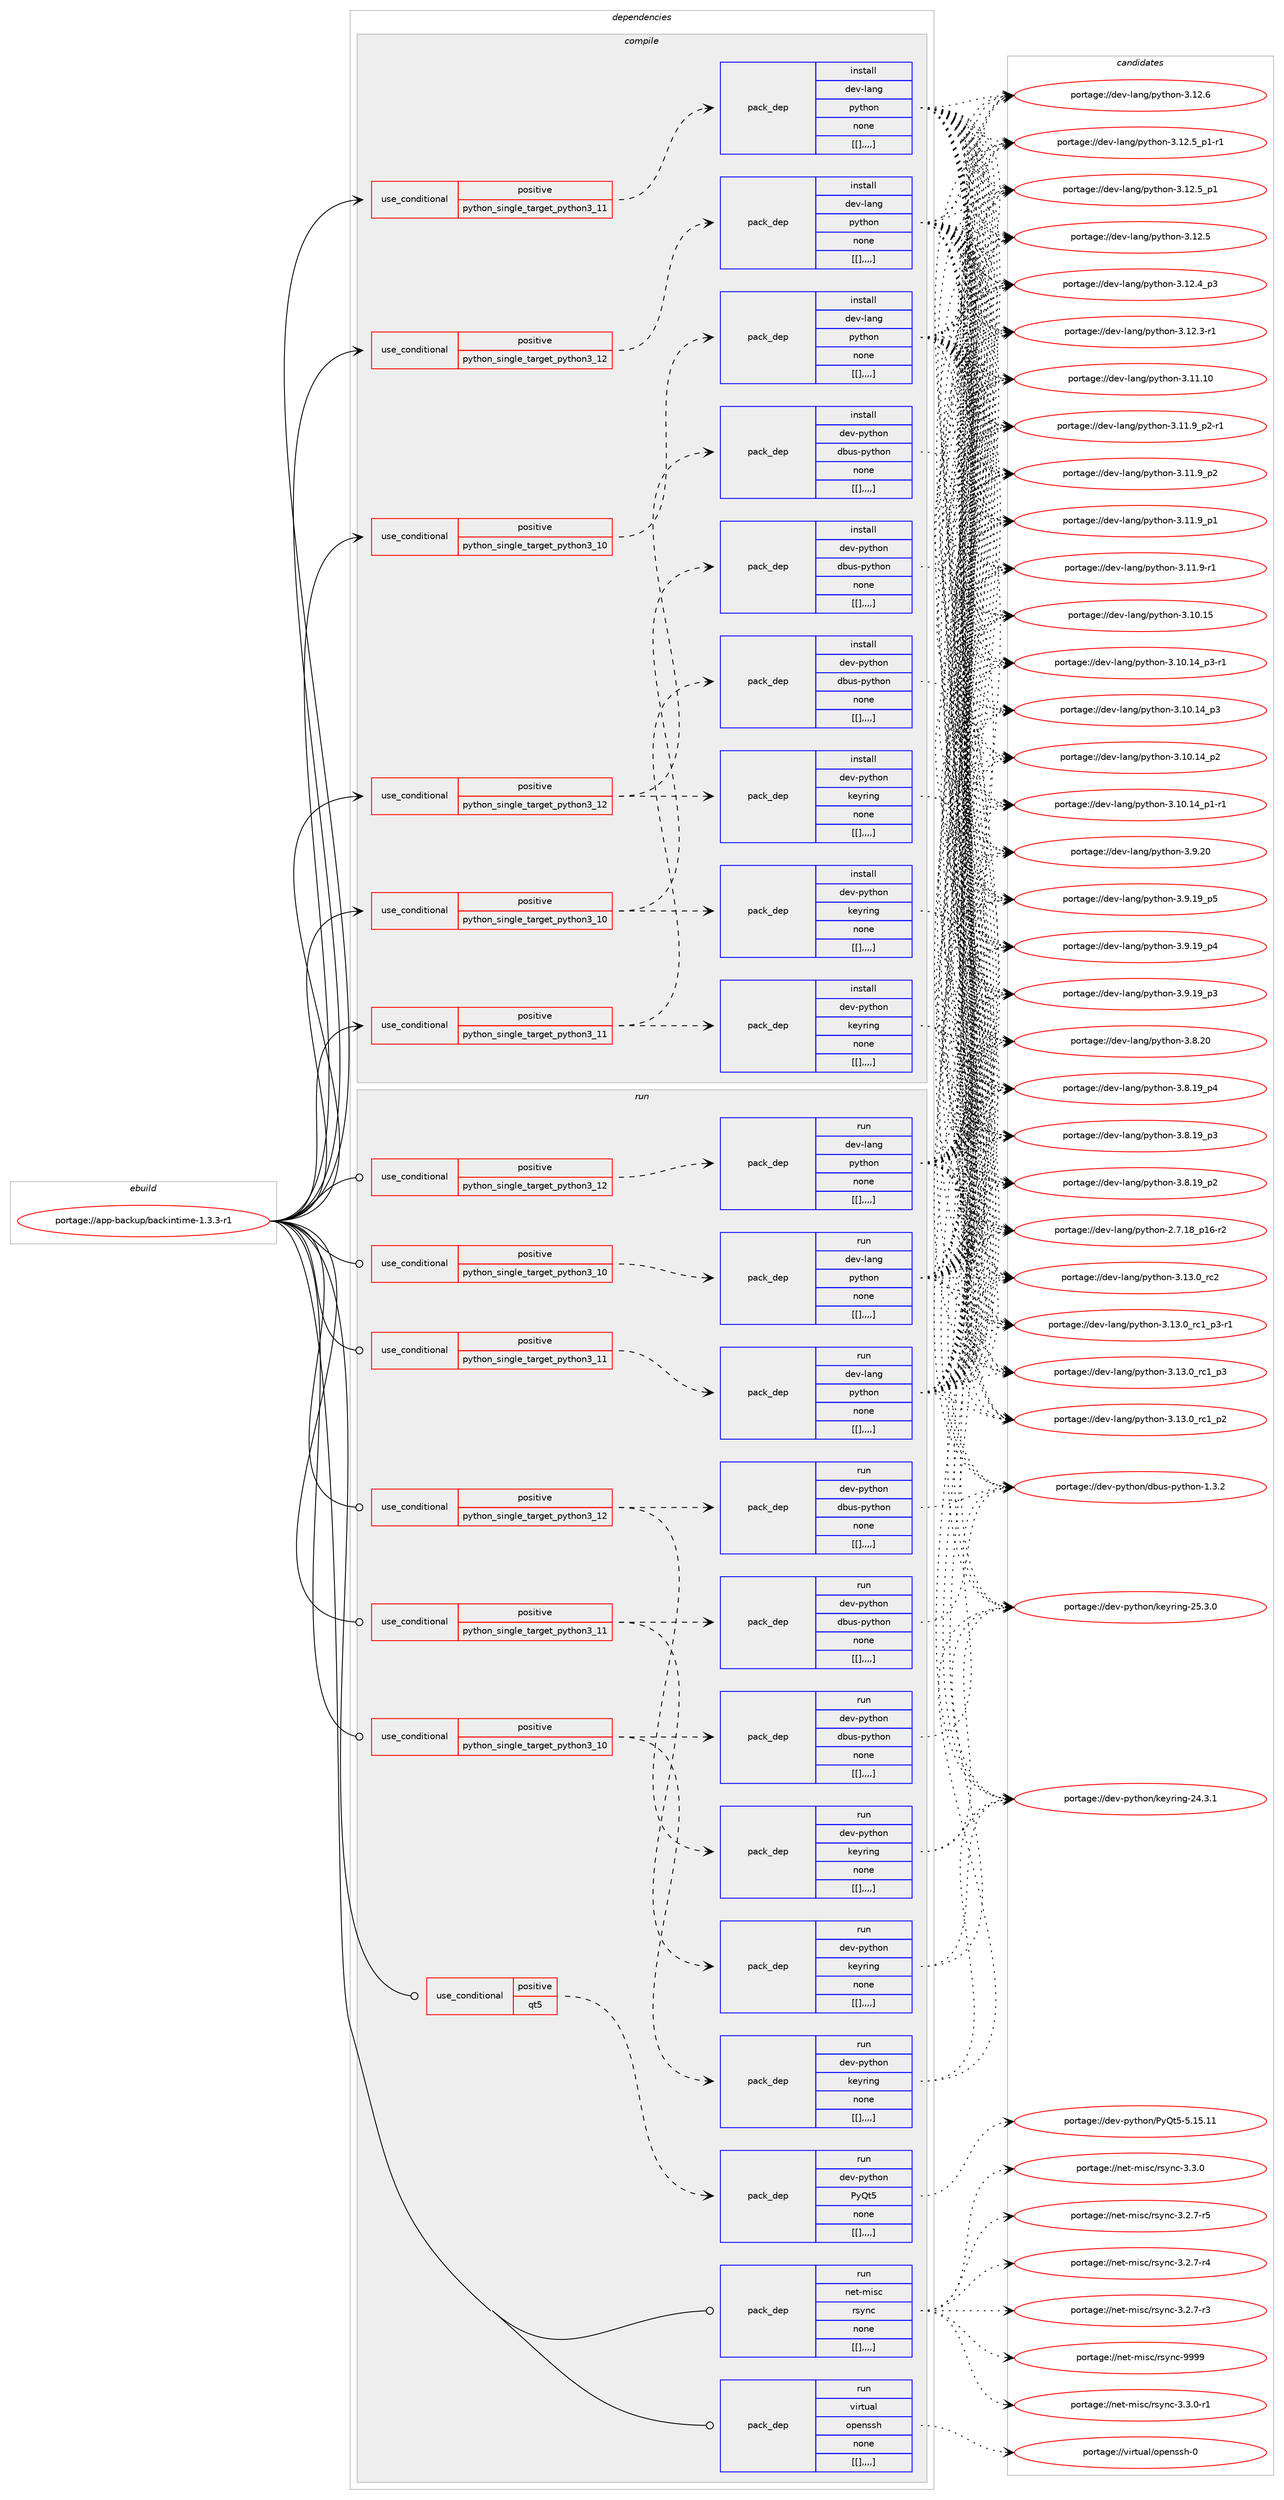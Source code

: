 digraph prolog {

# *************
# Graph options
# *************

newrank=true;
concentrate=true;
compound=true;
graph [rankdir=LR,fontname=Helvetica,fontsize=10,ranksep=1.5];#, ranksep=2.5, nodesep=0.2];
edge  [arrowhead=vee];
node  [fontname=Helvetica,fontsize=10];

# **********
# The ebuild
# **********

subgraph cluster_leftcol {
color=gray;
label=<<i>ebuild</i>>;
id [label="portage://app-backup/backintime-1.3.3-r1", color=red, width=4, href="../app-backup/backintime-1.3.3-r1.svg"];
}

# ****************
# The dependencies
# ****************

subgraph cluster_midcol {
color=gray;
label=<<i>dependencies</i>>;
subgraph cluster_compile {
fillcolor="#eeeeee";
style=filled;
label=<<i>compile</i>>;
subgraph cond2448 {
dependency8681 [label=<<TABLE BORDER="0" CELLBORDER="1" CELLSPACING="0" CELLPADDING="4"><TR><TD ROWSPAN="3" CELLPADDING="10">use_conditional</TD></TR><TR><TD>positive</TD></TR><TR><TD>python_single_target_python3_10</TD></TR></TABLE>>, shape=none, color=red];
subgraph pack6207 {
dependency8682 [label=<<TABLE BORDER="0" CELLBORDER="1" CELLSPACING="0" CELLPADDING="4" WIDTH="220"><TR><TD ROWSPAN="6" CELLPADDING="30">pack_dep</TD></TR><TR><TD WIDTH="110">install</TD></TR><TR><TD>dev-lang</TD></TR><TR><TD>python</TD></TR><TR><TD>none</TD></TR><TR><TD>[[],,,,]</TD></TR></TABLE>>, shape=none, color=blue];
}
dependency8681:e -> dependency8682:w [weight=20,style="dashed",arrowhead="vee"];
}
id:e -> dependency8681:w [weight=20,style="solid",arrowhead="vee"];
subgraph cond2449 {
dependency8683 [label=<<TABLE BORDER="0" CELLBORDER="1" CELLSPACING="0" CELLPADDING="4"><TR><TD ROWSPAN="3" CELLPADDING="10">use_conditional</TD></TR><TR><TD>positive</TD></TR><TR><TD>python_single_target_python3_10</TD></TR></TABLE>>, shape=none, color=red];
subgraph pack6208 {
dependency8684 [label=<<TABLE BORDER="0" CELLBORDER="1" CELLSPACING="0" CELLPADDING="4" WIDTH="220"><TR><TD ROWSPAN="6" CELLPADDING="30">pack_dep</TD></TR><TR><TD WIDTH="110">install</TD></TR><TR><TD>dev-python</TD></TR><TR><TD>dbus-python</TD></TR><TR><TD>none</TD></TR><TR><TD>[[],,,,]</TD></TR></TABLE>>, shape=none, color=blue];
}
dependency8683:e -> dependency8684:w [weight=20,style="dashed",arrowhead="vee"];
subgraph pack6209 {
dependency8685 [label=<<TABLE BORDER="0" CELLBORDER="1" CELLSPACING="0" CELLPADDING="4" WIDTH="220"><TR><TD ROWSPAN="6" CELLPADDING="30">pack_dep</TD></TR><TR><TD WIDTH="110">install</TD></TR><TR><TD>dev-python</TD></TR><TR><TD>keyring</TD></TR><TR><TD>none</TD></TR><TR><TD>[[],,,,]</TD></TR></TABLE>>, shape=none, color=blue];
}
dependency8683:e -> dependency8685:w [weight=20,style="dashed",arrowhead="vee"];
}
id:e -> dependency8683:w [weight=20,style="solid",arrowhead="vee"];
subgraph cond2450 {
dependency8686 [label=<<TABLE BORDER="0" CELLBORDER="1" CELLSPACING="0" CELLPADDING="4"><TR><TD ROWSPAN="3" CELLPADDING="10">use_conditional</TD></TR><TR><TD>positive</TD></TR><TR><TD>python_single_target_python3_11</TD></TR></TABLE>>, shape=none, color=red];
subgraph pack6210 {
dependency8687 [label=<<TABLE BORDER="0" CELLBORDER="1" CELLSPACING="0" CELLPADDING="4" WIDTH="220"><TR><TD ROWSPAN="6" CELLPADDING="30">pack_dep</TD></TR><TR><TD WIDTH="110">install</TD></TR><TR><TD>dev-lang</TD></TR><TR><TD>python</TD></TR><TR><TD>none</TD></TR><TR><TD>[[],,,,]</TD></TR></TABLE>>, shape=none, color=blue];
}
dependency8686:e -> dependency8687:w [weight=20,style="dashed",arrowhead="vee"];
}
id:e -> dependency8686:w [weight=20,style="solid",arrowhead="vee"];
subgraph cond2451 {
dependency8688 [label=<<TABLE BORDER="0" CELLBORDER="1" CELLSPACING="0" CELLPADDING="4"><TR><TD ROWSPAN="3" CELLPADDING="10">use_conditional</TD></TR><TR><TD>positive</TD></TR><TR><TD>python_single_target_python3_11</TD></TR></TABLE>>, shape=none, color=red];
subgraph pack6211 {
dependency8689 [label=<<TABLE BORDER="0" CELLBORDER="1" CELLSPACING="0" CELLPADDING="4" WIDTH="220"><TR><TD ROWSPAN="6" CELLPADDING="30">pack_dep</TD></TR><TR><TD WIDTH="110">install</TD></TR><TR><TD>dev-python</TD></TR><TR><TD>dbus-python</TD></TR><TR><TD>none</TD></TR><TR><TD>[[],,,,]</TD></TR></TABLE>>, shape=none, color=blue];
}
dependency8688:e -> dependency8689:w [weight=20,style="dashed",arrowhead="vee"];
subgraph pack6212 {
dependency8690 [label=<<TABLE BORDER="0" CELLBORDER="1" CELLSPACING="0" CELLPADDING="4" WIDTH="220"><TR><TD ROWSPAN="6" CELLPADDING="30">pack_dep</TD></TR><TR><TD WIDTH="110">install</TD></TR><TR><TD>dev-python</TD></TR><TR><TD>keyring</TD></TR><TR><TD>none</TD></TR><TR><TD>[[],,,,]</TD></TR></TABLE>>, shape=none, color=blue];
}
dependency8688:e -> dependency8690:w [weight=20,style="dashed",arrowhead="vee"];
}
id:e -> dependency8688:w [weight=20,style="solid",arrowhead="vee"];
subgraph cond2452 {
dependency8691 [label=<<TABLE BORDER="0" CELLBORDER="1" CELLSPACING="0" CELLPADDING="4"><TR><TD ROWSPAN="3" CELLPADDING="10">use_conditional</TD></TR><TR><TD>positive</TD></TR><TR><TD>python_single_target_python3_12</TD></TR></TABLE>>, shape=none, color=red];
subgraph pack6213 {
dependency8692 [label=<<TABLE BORDER="0" CELLBORDER="1" CELLSPACING="0" CELLPADDING="4" WIDTH="220"><TR><TD ROWSPAN="6" CELLPADDING="30">pack_dep</TD></TR><TR><TD WIDTH="110">install</TD></TR><TR><TD>dev-lang</TD></TR><TR><TD>python</TD></TR><TR><TD>none</TD></TR><TR><TD>[[],,,,]</TD></TR></TABLE>>, shape=none, color=blue];
}
dependency8691:e -> dependency8692:w [weight=20,style="dashed",arrowhead="vee"];
}
id:e -> dependency8691:w [weight=20,style="solid",arrowhead="vee"];
subgraph cond2453 {
dependency8693 [label=<<TABLE BORDER="0" CELLBORDER="1" CELLSPACING="0" CELLPADDING="4"><TR><TD ROWSPAN="3" CELLPADDING="10">use_conditional</TD></TR><TR><TD>positive</TD></TR><TR><TD>python_single_target_python3_12</TD></TR></TABLE>>, shape=none, color=red];
subgraph pack6214 {
dependency8694 [label=<<TABLE BORDER="0" CELLBORDER="1" CELLSPACING="0" CELLPADDING="4" WIDTH="220"><TR><TD ROWSPAN="6" CELLPADDING="30">pack_dep</TD></TR><TR><TD WIDTH="110">install</TD></TR><TR><TD>dev-python</TD></TR><TR><TD>dbus-python</TD></TR><TR><TD>none</TD></TR><TR><TD>[[],,,,]</TD></TR></TABLE>>, shape=none, color=blue];
}
dependency8693:e -> dependency8694:w [weight=20,style="dashed",arrowhead="vee"];
subgraph pack6215 {
dependency8695 [label=<<TABLE BORDER="0" CELLBORDER="1" CELLSPACING="0" CELLPADDING="4" WIDTH="220"><TR><TD ROWSPAN="6" CELLPADDING="30">pack_dep</TD></TR><TR><TD WIDTH="110">install</TD></TR><TR><TD>dev-python</TD></TR><TR><TD>keyring</TD></TR><TR><TD>none</TD></TR><TR><TD>[[],,,,]</TD></TR></TABLE>>, shape=none, color=blue];
}
dependency8693:e -> dependency8695:w [weight=20,style="dashed",arrowhead="vee"];
}
id:e -> dependency8693:w [weight=20,style="solid",arrowhead="vee"];
}
subgraph cluster_compileandrun {
fillcolor="#eeeeee";
style=filled;
label=<<i>compile and run</i>>;
}
subgraph cluster_run {
fillcolor="#eeeeee";
style=filled;
label=<<i>run</i>>;
subgraph cond2454 {
dependency8696 [label=<<TABLE BORDER="0" CELLBORDER="1" CELLSPACING="0" CELLPADDING="4"><TR><TD ROWSPAN="3" CELLPADDING="10">use_conditional</TD></TR><TR><TD>positive</TD></TR><TR><TD>python_single_target_python3_10</TD></TR></TABLE>>, shape=none, color=red];
subgraph pack6216 {
dependency8697 [label=<<TABLE BORDER="0" CELLBORDER="1" CELLSPACING="0" CELLPADDING="4" WIDTH="220"><TR><TD ROWSPAN="6" CELLPADDING="30">pack_dep</TD></TR><TR><TD WIDTH="110">run</TD></TR><TR><TD>dev-lang</TD></TR><TR><TD>python</TD></TR><TR><TD>none</TD></TR><TR><TD>[[],,,,]</TD></TR></TABLE>>, shape=none, color=blue];
}
dependency8696:e -> dependency8697:w [weight=20,style="dashed",arrowhead="vee"];
}
id:e -> dependency8696:w [weight=20,style="solid",arrowhead="odot"];
subgraph cond2455 {
dependency8698 [label=<<TABLE BORDER="0" CELLBORDER="1" CELLSPACING="0" CELLPADDING="4"><TR><TD ROWSPAN="3" CELLPADDING="10">use_conditional</TD></TR><TR><TD>positive</TD></TR><TR><TD>python_single_target_python3_10</TD></TR></TABLE>>, shape=none, color=red];
subgraph pack6217 {
dependency8699 [label=<<TABLE BORDER="0" CELLBORDER="1" CELLSPACING="0" CELLPADDING="4" WIDTH="220"><TR><TD ROWSPAN="6" CELLPADDING="30">pack_dep</TD></TR><TR><TD WIDTH="110">run</TD></TR><TR><TD>dev-python</TD></TR><TR><TD>dbus-python</TD></TR><TR><TD>none</TD></TR><TR><TD>[[],,,,]</TD></TR></TABLE>>, shape=none, color=blue];
}
dependency8698:e -> dependency8699:w [weight=20,style="dashed",arrowhead="vee"];
subgraph pack6218 {
dependency8700 [label=<<TABLE BORDER="0" CELLBORDER="1" CELLSPACING="0" CELLPADDING="4" WIDTH="220"><TR><TD ROWSPAN="6" CELLPADDING="30">pack_dep</TD></TR><TR><TD WIDTH="110">run</TD></TR><TR><TD>dev-python</TD></TR><TR><TD>keyring</TD></TR><TR><TD>none</TD></TR><TR><TD>[[],,,,]</TD></TR></TABLE>>, shape=none, color=blue];
}
dependency8698:e -> dependency8700:w [weight=20,style="dashed",arrowhead="vee"];
}
id:e -> dependency8698:w [weight=20,style="solid",arrowhead="odot"];
subgraph cond2456 {
dependency8701 [label=<<TABLE BORDER="0" CELLBORDER="1" CELLSPACING="0" CELLPADDING="4"><TR><TD ROWSPAN="3" CELLPADDING="10">use_conditional</TD></TR><TR><TD>positive</TD></TR><TR><TD>python_single_target_python3_11</TD></TR></TABLE>>, shape=none, color=red];
subgraph pack6219 {
dependency8702 [label=<<TABLE BORDER="0" CELLBORDER="1" CELLSPACING="0" CELLPADDING="4" WIDTH="220"><TR><TD ROWSPAN="6" CELLPADDING="30">pack_dep</TD></TR><TR><TD WIDTH="110">run</TD></TR><TR><TD>dev-lang</TD></TR><TR><TD>python</TD></TR><TR><TD>none</TD></TR><TR><TD>[[],,,,]</TD></TR></TABLE>>, shape=none, color=blue];
}
dependency8701:e -> dependency8702:w [weight=20,style="dashed",arrowhead="vee"];
}
id:e -> dependency8701:w [weight=20,style="solid",arrowhead="odot"];
subgraph cond2457 {
dependency8703 [label=<<TABLE BORDER="0" CELLBORDER="1" CELLSPACING="0" CELLPADDING="4"><TR><TD ROWSPAN="3" CELLPADDING="10">use_conditional</TD></TR><TR><TD>positive</TD></TR><TR><TD>python_single_target_python3_11</TD></TR></TABLE>>, shape=none, color=red];
subgraph pack6220 {
dependency8704 [label=<<TABLE BORDER="0" CELLBORDER="1" CELLSPACING="0" CELLPADDING="4" WIDTH="220"><TR><TD ROWSPAN="6" CELLPADDING="30">pack_dep</TD></TR><TR><TD WIDTH="110">run</TD></TR><TR><TD>dev-python</TD></TR><TR><TD>dbus-python</TD></TR><TR><TD>none</TD></TR><TR><TD>[[],,,,]</TD></TR></TABLE>>, shape=none, color=blue];
}
dependency8703:e -> dependency8704:w [weight=20,style="dashed",arrowhead="vee"];
subgraph pack6221 {
dependency8705 [label=<<TABLE BORDER="0" CELLBORDER="1" CELLSPACING="0" CELLPADDING="4" WIDTH="220"><TR><TD ROWSPAN="6" CELLPADDING="30">pack_dep</TD></TR><TR><TD WIDTH="110">run</TD></TR><TR><TD>dev-python</TD></TR><TR><TD>keyring</TD></TR><TR><TD>none</TD></TR><TR><TD>[[],,,,]</TD></TR></TABLE>>, shape=none, color=blue];
}
dependency8703:e -> dependency8705:w [weight=20,style="dashed",arrowhead="vee"];
}
id:e -> dependency8703:w [weight=20,style="solid",arrowhead="odot"];
subgraph cond2458 {
dependency8706 [label=<<TABLE BORDER="0" CELLBORDER="1" CELLSPACING="0" CELLPADDING="4"><TR><TD ROWSPAN="3" CELLPADDING="10">use_conditional</TD></TR><TR><TD>positive</TD></TR><TR><TD>python_single_target_python3_12</TD></TR></TABLE>>, shape=none, color=red];
subgraph pack6222 {
dependency8707 [label=<<TABLE BORDER="0" CELLBORDER="1" CELLSPACING="0" CELLPADDING="4" WIDTH="220"><TR><TD ROWSPAN="6" CELLPADDING="30">pack_dep</TD></TR><TR><TD WIDTH="110">run</TD></TR><TR><TD>dev-lang</TD></TR><TR><TD>python</TD></TR><TR><TD>none</TD></TR><TR><TD>[[],,,,]</TD></TR></TABLE>>, shape=none, color=blue];
}
dependency8706:e -> dependency8707:w [weight=20,style="dashed",arrowhead="vee"];
}
id:e -> dependency8706:w [weight=20,style="solid",arrowhead="odot"];
subgraph cond2459 {
dependency8708 [label=<<TABLE BORDER="0" CELLBORDER="1" CELLSPACING="0" CELLPADDING="4"><TR><TD ROWSPAN="3" CELLPADDING="10">use_conditional</TD></TR><TR><TD>positive</TD></TR><TR><TD>python_single_target_python3_12</TD></TR></TABLE>>, shape=none, color=red];
subgraph pack6223 {
dependency8709 [label=<<TABLE BORDER="0" CELLBORDER="1" CELLSPACING="0" CELLPADDING="4" WIDTH="220"><TR><TD ROWSPAN="6" CELLPADDING="30">pack_dep</TD></TR><TR><TD WIDTH="110">run</TD></TR><TR><TD>dev-python</TD></TR><TR><TD>dbus-python</TD></TR><TR><TD>none</TD></TR><TR><TD>[[],,,,]</TD></TR></TABLE>>, shape=none, color=blue];
}
dependency8708:e -> dependency8709:w [weight=20,style="dashed",arrowhead="vee"];
subgraph pack6224 {
dependency8710 [label=<<TABLE BORDER="0" CELLBORDER="1" CELLSPACING="0" CELLPADDING="4" WIDTH="220"><TR><TD ROWSPAN="6" CELLPADDING="30">pack_dep</TD></TR><TR><TD WIDTH="110">run</TD></TR><TR><TD>dev-python</TD></TR><TR><TD>keyring</TD></TR><TR><TD>none</TD></TR><TR><TD>[[],,,,]</TD></TR></TABLE>>, shape=none, color=blue];
}
dependency8708:e -> dependency8710:w [weight=20,style="dashed",arrowhead="vee"];
}
id:e -> dependency8708:w [weight=20,style="solid",arrowhead="odot"];
subgraph cond2460 {
dependency8711 [label=<<TABLE BORDER="0" CELLBORDER="1" CELLSPACING="0" CELLPADDING="4"><TR><TD ROWSPAN="3" CELLPADDING="10">use_conditional</TD></TR><TR><TD>positive</TD></TR><TR><TD>qt5</TD></TR></TABLE>>, shape=none, color=red];
subgraph pack6225 {
dependency8712 [label=<<TABLE BORDER="0" CELLBORDER="1" CELLSPACING="0" CELLPADDING="4" WIDTH="220"><TR><TD ROWSPAN="6" CELLPADDING="30">pack_dep</TD></TR><TR><TD WIDTH="110">run</TD></TR><TR><TD>dev-python</TD></TR><TR><TD>PyQt5</TD></TR><TR><TD>none</TD></TR><TR><TD>[[],,,,]</TD></TR></TABLE>>, shape=none, color=blue];
}
dependency8711:e -> dependency8712:w [weight=20,style="dashed",arrowhead="vee"];
}
id:e -> dependency8711:w [weight=20,style="solid",arrowhead="odot"];
subgraph pack6226 {
dependency8713 [label=<<TABLE BORDER="0" CELLBORDER="1" CELLSPACING="0" CELLPADDING="4" WIDTH="220"><TR><TD ROWSPAN="6" CELLPADDING="30">pack_dep</TD></TR><TR><TD WIDTH="110">run</TD></TR><TR><TD>net-misc</TD></TR><TR><TD>rsync</TD></TR><TR><TD>none</TD></TR><TR><TD>[[],,,,]</TD></TR></TABLE>>, shape=none, color=blue];
}
id:e -> dependency8713:w [weight=20,style="solid",arrowhead="odot"];
subgraph pack6227 {
dependency8714 [label=<<TABLE BORDER="0" CELLBORDER="1" CELLSPACING="0" CELLPADDING="4" WIDTH="220"><TR><TD ROWSPAN="6" CELLPADDING="30">pack_dep</TD></TR><TR><TD WIDTH="110">run</TD></TR><TR><TD>virtual</TD></TR><TR><TD>openssh</TD></TR><TR><TD>none</TD></TR><TR><TD>[[],,,,]</TD></TR></TABLE>>, shape=none, color=blue];
}
id:e -> dependency8714:w [weight=20,style="solid",arrowhead="odot"];
}
}

# **************
# The candidates
# **************

subgraph cluster_choices {
rank=same;
color=gray;
label=<<i>candidates</i>>;

subgraph choice6207 {
color=black;
nodesep=1;
choice10010111845108971101034711212111610411111045514649514648951149950 [label="portage://dev-lang/python-3.13.0_rc2", color=red, width=4,href="../dev-lang/python-3.13.0_rc2.svg"];
choice1001011184510897110103471121211161041111104551464951464895114994995112514511449 [label="portage://dev-lang/python-3.13.0_rc1_p3-r1", color=red, width=4,href="../dev-lang/python-3.13.0_rc1_p3-r1.svg"];
choice100101118451089711010347112121116104111110455146495146489511499499511251 [label="portage://dev-lang/python-3.13.0_rc1_p3", color=red, width=4,href="../dev-lang/python-3.13.0_rc1_p3.svg"];
choice100101118451089711010347112121116104111110455146495146489511499499511250 [label="portage://dev-lang/python-3.13.0_rc1_p2", color=red, width=4,href="../dev-lang/python-3.13.0_rc1_p2.svg"];
choice10010111845108971101034711212111610411111045514649504654 [label="portage://dev-lang/python-3.12.6", color=red, width=4,href="../dev-lang/python-3.12.6.svg"];
choice1001011184510897110103471121211161041111104551464950465395112494511449 [label="portage://dev-lang/python-3.12.5_p1-r1", color=red, width=4,href="../dev-lang/python-3.12.5_p1-r1.svg"];
choice100101118451089711010347112121116104111110455146495046539511249 [label="portage://dev-lang/python-3.12.5_p1", color=red, width=4,href="../dev-lang/python-3.12.5_p1.svg"];
choice10010111845108971101034711212111610411111045514649504653 [label="portage://dev-lang/python-3.12.5", color=red, width=4,href="../dev-lang/python-3.12.5.svg"];
choice100101118451089711010347112121116104111110455146495046529511251 [label="portage://dev-lang/python-3.12.4_p3", color=red, width=4,href="../dev-lang/python-3.12.4_p3.svg"];
choice100101118451089711010347112121116104111110455146495046514511449 [label="portage://dev-lang/python-3.12.3-r1", color=red, width=4,href="../dev-lang/python-3.12.3-r1.svg"];
choice1001011184510897110103471121211161041111104551464949464948 [label="portage://dev-lang/python-3.11.10", color=red, width=4,href="../dev-lang/python-3.11.10.svg"];
choice1001011184510897110103471121211161041111104551464949465795112504511449 [label="portage://dev-lang/python-3.11.9_p2-r1", color=red, width=4,href="../dev-lang/python-3.11.9_p2-r1.svg"];
choice100101118451089711010347112121116104111110455146494946579511250 [label="portage://dev-lang/python-3.11.9_p2", color=red, width=4,href="../dev-lang/python-3.11.9_p2.svg"];
choice100101118451089711010347112121116104111110455146494946579511249 [label="portage://dev-lang/python-3.11.9_p1", color=red, width=4,href="../dev-lang/python-3.11.9_p1.svg"];
choice100101118451089711010347112121116104111110455146494946574511449 [label="portage://dev-lang/python-3.11.9-r1", color=red, width=4,href="../dev-lang/python-3.11.9-r1.svg"];
choice1001011184510897110103471121211161041111104551464948464953 [label="portage://dev-lang/python-3.10.15", color=red, width=4,href="../dev-lang/python-3.10.15.svg"];
choice100101118451089711010347112121116104111110455146494846495295112514511449 [label="portage://dev-lang/python-3.10.14_p3-r1", color=red, width=4,href="../dev-lang/python-3.10.14_p3-r1.svg"];
choice10010111845108971101034711212111610411111045514649484649529511251 [label="portage://dev-lang/python-3.10.14_p3", color=red, width=4,href="../dev-lang/python-3.10.14_p3.svg"];
choice10010111845108971101034711212111610411111045514649484649529511250 [label="portage://dev-lang/python-3.10.14_p2", color=red, width=4,href="../dev-lang/python-3.10.14_p2.svg"];
choice100101118451089711010347112121116104111110455146494846495295112494511449 [label="portage://dev-lang/python-3.10.14_p1-r1", color=red, width=4,href="../dev-lang/python-3.10.14_p1-r1.svg"];
choice10010111845108971101034711212111610411111045514657465048 [label="portage://dev-lang/python-3.9.20", color=red, width=4,href="../dev-lang/python-3.9.20.svg"];
choice100101118451089711010347112121116104111110455146574649579511253 [label="portage://dev-lang/python-3.9.19_p5", color=red, width=4,href="../dev-lang/python-3.9.19_p5.svg"];
choice100101118451089711010347112121116104111110455146574649579511252 [label="portage://dev-lang/python-3.9.19_p4", color=red, width=4,href="../dev-lang/python-3.9.19_p4.svg"];
choice100101118451089711010347112121116104111110455146574649579511251 [label="portage://dev-lang/python-3.9.19_p3", color=red, width=4,href="../dev-lang/python-3.9.19_p3.svg"];
choice10010111845108971101034711212111610411111045514656465048 [label="portage://dev-lang/python-3.8.20", color=red, width=4,href="../dev-lang/python-3.8.20.svg"];
choice100101118451089711010347112121116104111110455146564649579511252 [label="portage://dev-lang/python-3.8.19_p4", color=red, width=4,href="../dev-lang/python-3.8.19_p4.svg"];
choice100101118451089711010347112121116104111110455146564649579511251 [label="portage://dev-lang/python-3.8.19_p3", color=red, width=4,href="../dev-lang/python-3.8.19_p3.svg"];
choice100101118451089711010347112121116104111110455146564649579511250 [label="portage://dev-lang/python-3.8.19_p2", color=red, width=4,href="../dev-lang/python-3.8.19_p2.svg"];
choice100101118451089711010347112121116104111110455046554649569511249544511450 [label="portage://dev-lang/python-2.7.18_p16-r2", color=red, width=4,href="../dev-lang/python-2.7.18_p16-r2.svg"];
dependency8682:e -> choice10010111845108971101034711212111610411111045514649514648951149950:w [style=dotted,weight="100"];
dependency8682:e -> choice1001011184510897110103471121211161041111104551464951464895114994995112514511449:w [style=dotted,weight="100"];
dependency8682:e -> choice100101118451089711010347112121116104111110455146495146489511499499511251:w [style=dotted,weight="100"];
dependency8682:e -> choice100101118451089711010347112121116104111110455146495146489511499499511250:w [style=dotted,weight="100"];
dependency8682:e -> choice10010111845108971101034711212111610411111045514649504654:w [style=dotted,weight="100"];
dependency8682:e -> choice1001011184510897110103471121211161041111104551464950465395112494511449:w [style=dotted,weight="100"];
dependency8682:e -> choice100101118451089711010347112121116104111110455146495046539511249:w [style=dotted,weight="100"];
dependency8682:e -> choice10010111845108971101034711212111610411111045514649504653:w [style=dotted,weight="100"];
dependency8682:e -> choice100101118451089711010347112121116104111110455146495046529511251:w [style=dotted,weight="100"];
dependency8682:e -> choice100101118451089711010347112121116104111110455146495046514511449:w [style=dotted,weight="100"];
dependency8682:e -> choice1001011184510897110103471121211161041111104551464949464948:w [style=dotted,weight="100"];
dependency8682:e -> choice1001011184510897110103471121211161041111104551464949465795112504511449:w [style=dotted,weight="100"];
dependency8682:e -> choice100101118451089711010347112121116104111110455146494946579511250:w [style=dotted,weight="100"];
dependency8682:e -> choice100101118451089711010347112121116104111110455146494946579511249:w [style=dotted,weight="100"];
dependency8682:e -> choice100101118451089711010347112121116104111110455146494946574511449:w [style=dotted,weight="100"];
dependency8682:e -> choice1001011184510897110103471121211161041111104551464948464953:w [style=dotted,weight="100"];
dependency8682:e -> choice100101118451089711010347112121116104111110455146494846495295112514511449:w [style=dotted,weight="100"];
dependency8682:e -> choice10010111845108971101034711212111610411111045514649484649529511251:w [style=dotted,weight="100"];
dependency8682:e -> choice10010111845108971101034711212111610411111045514649484649529511250:w [style=dotted,weight="100"];
dependency8682:e -> choice100101118451089711010347112121116104111110455146494846495295112494511449:w [style=dotted,weight="100"];
dependency8682:e -> choice10010111845108971101034711212111610411111045514657465048:w [style=dotted,weight="100"];
dependency8682:e -> choice100101118451089711010347112121116104111110455146574649579511253:w [style=dotted,weight="100"];
dependency8682:e -> choice100101118451089711010347112121116104111110455146574649579511252:w [style=dotted,weight="100"];
dependency8682:e -> choice100101118451089711010347112121116104111110455146574649579511251:w [style=dotted,weight="100"];
dependency8682:e -> choice10010111845108971101034711212111610411111045514656465048:w [style=dotted,weight="100"];
dependency8682:e -> choice100101118451089711010347112121116104111110455146564649579511252:w [style=dotted,weight="100"];
dependency8682:e -> choice100101118451089711010347112121116104111110455146564649579511251:w [style=dotted,weight="100"];
dependency8682:e -> choice100101118451089711010347112121116104111110455146564649579511250:w [style=dotted,weight="100"];
dependency8682:e -> choice100101118451089711010347112121116104111110455046554649569511249544511450:w [style=dotted,weight="100"];
}
subgraph choice6208 {
color=black;
nodesep=1;
choice10010111845112121116104111110471009811711545112121116104111110454946514650 [label="portage://dev-python/dbus-python-1.3.2", color=red, width=4,href="../dev-python/dbus-python-1.3.2.svg"];
dependency8684:e -> choice10010111845112121116104111110471009811711545112121116104111110454946514650:w [style=dotted,weight="100"];
}
subgraph choice6209 {
color=black;
nodesep=1;
choice100101118451121211161041111104710710112111410511010345505346514648 [label="portage://dev-python/keyring-25.3.0", color=red, width=4,href="../dev-python/keyring-25.3.0.svg"];
choice100101118451121211161041111104710710112111410511010345505246514649 [label="portage://dev-python/keyring-24.3.1", color=red, width=4,href="../dev-python/keyring-24.3.1.svg"];
dependency8685:e -> choice100101118451121211161041111104710710112111410511010345505346514648:w [style=dotted,weight="100"];
dependency8685:e -> choice100101118451121211161041111104710710112111410511010345505246514649:w [style=dotted,weight="100"];
}
subgraph choice6210 {
color=black;
nodesep=1;
choice10010111845108971101034711212111610411111045514649514648951149950 [label="portage://dev-lang/python-3.13.0_rc2", color=red, width=4,href="../dev-lang/python-3.13.0_rc2.svg"];
choice1001011184510897110103471121211161041111104551464951464895114994995112514511449 [label="portage://dev-lang/python-3.13.0_rc1_p3-r1", color=red, width=4,href="../dev-lang/python-3.13.0_rc1_p3-r1.svg"];
choice100101118451089711010347112121116104111110455146495146489511499499511251 [label="portage://dev-lang/python-3.13.0_rc1_p3", color=red, width=4,href="../dev-lang/python-3.13.0_rc1_p3.svg"];
choice100101118451089711010347112121116104111110455146495146489511499499511250 [label="portage://dev-lang/python-3.13.0_rc1_p2", color=red, width=4,href="../dev-lang/python-3.13.0_rc1_p2.svg"];
choice10010111845108971101034711212111610411111045514649504654 [label="portage://dev-lang/python-3.12.6", color=red, width=4,href="../dev-lang/python-3.12.6.svg"];
choice1001011184510897110103471121211161041111104551464950465395112494511449 [label="portage://dev-lang/python-3.12.5_p1-r1", color=red, width=4,href="../dev-lang/python-3.12.5_p1-r1.svg"];
choice100101118451089711010347112121116104111110455146495046539511249 [label="portage://dev-lang/python-3.12.5_p1", color=red, width=4,href="../dev-lang/python-3.12.5_p1.svg"];
choice10010111845108971101034711212111610411111045514649504653 [label="portage://dev-lang/python-3.12.5", color=red, width=4,href="../dev-lang/python-3.12.5.svg"];
choice100101118451089711010347112121116104111110455146495046529511251 [label="portage://dev-lang/python-3.12.4_p3", color=red, width=4,href="../dev-lang/python-3.12.4_p3.svg"];
choice100101118451089711010347112121116104111110455146495046514511449 [label="portage://dev-lang/python-3.12.3-r1", color=red, width=4,href="../dev-lang/python-3.12.3-r1.svg"];
choice1001011184510897110103471121211161041111104551464949464948 [label="portage://dev-lang/python-3.11.10", color=red, width=4,href="../dev-lang/python-3.11.10.svg"];
choice1001011184510897110103471121211161041111104551464949465795112504511449 [label="portage://dev-lang/python-3.11.9_p2-r1", color=red, width=4,href="../dev-lang/python-3.11.9_p2-r1.svg"];
choice100101118451089711010347112121116104111110455146494946579511250 [label="portage://dev-lang/python-3.11.9_p2", color=red, width=4,href="../dev-lang/python-3.11.9_p2.svg"];
choice100101118451089711010347112121116104111110455146494946579511249 [label="portage://dev-lang/python-3.11.9_p1", color=red, width=4,href="../dev-lang/python-3.11.9_p1.svg"];
choice100101118451089711010347112121116104111110455146494946574511449 [label="portage://dev-lang/python-3.11.9-r1", color=red, width=4,href="../dev-lang/python-3.11.9-r1.svg"];
choice1001011184510897110103471121211161041111104551464948464953 [label="portage://dev-lang/python-3.10.15", color=red, width=4,href="../dev-lang/python-3.10.15.svg"];
choice100101118451089711010347112121116104111110455146494846495295112514511449 [label="portage://dev-lang/python-3.10.14_p3-r1", color=red, width=4,href="../dev-lang/python-3.10.14_p3-r1.svg"];
choice10010111845108971101034711212111610411111045514649484649529511251 [label="portage://dev-lang/python-3.10.14_p3", color=red, width=4,href="../dev-lang/python-3.10.14_p3.svg"];
choice10010111845108971101034711212111610411111045514649484649529511250 [label="portage://dev-lang/python-3.10.14_p2", color=red, width=4,href="../dev-lang/python-3.10.14_p2.svg"];
choice100101118451089711010347112121116104111110455146494846495295112494511449 [label="portage://dev-lang/python-3.10.14_p1-r1", color=red, width=4,href="../dev-lang/python-3.10.14_p1-r1.svg"];
choice10010111845108971101034711212111610411111045514657465048 [label="portage://dev-lang/python-3.9.20", color=red, width=4,href="../dev-lang/python-3.9.20.svg"];
choice100101118451089711010347112121116104111110455146574649579511253 [label="portage://dev-lang/python-3.9.19_p5", color=red, width=4,href="../dev-lang/python-3.9.19_p5.svg"];
choice100101118451089711010347112121116104111110455146574649579511252 [label="portage://dev-lang/python-3.9.19_p4", color=red, width=4,href="../dev-lang/python-3.9.19_p4.svg"];
choice100101118451089711010347112121116104111110455146574649579511251 [label="portage://dev-lang/python-3.9.19_p3", color=red, width=4,href="../dev-lang/python-3.9.19_p3.svg"];
choice10010111845108971101034711212111610411111045514656465048 [label="portage://dev-lang/python-3.8.20", color=red, width=4,href="../dev-lang/python-3.8.20.svg"];
choice100101118451089711010347112121116104111110455146564649579511252 [label="portage://dev-lang/python-3.8.19_p4", color=red, width=4,href="../dev-lang/python-3.8.19_p4.svg"];
choice100101118451089711010347112121116104111110455146564649579511251 [label="portage://dev-lang/python-3.8.19_p3", color=red, width=4,href="../dev-lang/python-3.8.19_p3.svg"];
choice100101118451089711010347112121116104111110455146564649579511250 [label="portage://dev-lang/python-3.8.19_p2", color=red, width=4,href="../dev-lang/python-3.8.19_p2.svg"];
choice100101118451089711010347112121116104111110455046554649569511249544511450 [label="portage://dev-lang/python-2.7.18_p16-r2", color=red, width=4,href="../dev-lang/python-2.7.18_p16-r2.svg"];
dependency8687:e -> choice10010111845108971101034711212111610411111045514649514648951149950:w [style=dotted,weight="100"];
dependency8687:e -> choice1001011184510897110103471121211161041111104551464951464895114994995112514511449:w [style=dotted,weight="100"];
dependency8687:e -> choice100101118451089711010347112121116104111110455146495146489511499499511251:w [style=dotted,weight="100"];
dependency8687:e -> choice100101118451089711010347112121116104111110455146495146489511499499511250:w [style=dotted,weight="100"];
dependency8687:e -> choice10010111845108971101034711212111610411111045514649504654:w [style=dotted,weight="100"];
dependency8687:e -> choice1001011184510897110103471121211161041111104551464950465395112494511449:w [style=dotted,weight="100"];
dependency8687:e -> choice100101118451089711010347112121116104111110455146495046539511249:w [style=dotted,weight="100"];
dependency8687:e -> choice10010111845108971101034711212111610411111045514649504653:w [style=dotted,weight="100"];
dependency8687:e -> choice100101118451089711010347112121116104111110455146495046529511251:w [style=dotted,weight="100"];
dependency8687:e -> choice100101118451089711010347112121116104111110455146495046514511449:w [style=dotted,weight="100"];
dependency8687:e -> choice1001011184510897110103471121211161041111104551464949464948:w [style=dotted,weight="100"];
dependency8687:e -> choice1001011184510897110103471121211161041111104551464949465795112504511449:w [style=dotted,weight="100"];
dependency8687:e -> choice100101118451089711010347112121116104111110455146494946579511250:w [style=dotted,weight="100"];
dependency8687:e -> choice100101118451089711010347112121116104111110455146494946579511249:w [style=dotted,weight="100"];
dependency8687:e -> choice100101118451089711010347112121116104111110455146494946574511449:w [style=dotted,weight="100"];
dependency8687:e -> choice1001011184510897110103471121211161041111104551464948464953:w [style=dotted,weight="100"];
dependency8687:e -> choice100101118451089711010347112121116104111110455146494846495295112514511449:w [style=dotted,weight="100"];
dependency8687:e -> choice10010111845108971101034711212111610411111045514649484649529511251:w [style=dotted,weight="100"];
dependency8687:e -> choice10010111845108971101034711212111610411111045514649484649529511250:w [style=dotted,weight="100"];
dependency8687:e -> choice100101118451089711010347112121116104111110455146494846495295112494511449:w [style=dotted,weight="100"];
dependency8687:e -> choice10010111845108971101034711212111610411111045514657465048:w [style=dotted,weight="100"];
dependency8687:e -> choice100101118451089711010347112121116104111110455146574649579511253:w [style=dotted,weight="100"];
dependency8687:e -> choice100101118451089711010347112121116104111110455146574649579511252:w [style=dotted,weight="100"];
dependency8687:e -> choice100101118451089711010347112121116104111110455146574649579511251:w [style=dotted,weight="100"];
dependency8687:e -> choice10010111845108971101034711212111610411111045514656465048:w [style=dotted,weight="100"];
dependency8687:e -> choice100101118451089711010347112121116104111110455146564649579511252:w [style=dotted,weight="100"];
dependency8687:e -> choice100101118451089711010347112121116104111110455146564649579511251:w [style=dotted,weight="100"];
dependency8687:e -> choice100101118451089711010347112121116104111110455146564649579511250:w [style=dotted,weight="100"];
dependency8687:e -> choice100101118451089711010347112121116104111110455046554649569511249544511450:w [style=dotted,weight="100"];
}
subgraph choice6211 {
color=black;
nodesep=1;
choice10010111845112121116104111110471009811711545112121116104111110454946514650 [label="portage://dev-python/dbus-python-1.3.2", color=red, width=4,href="../dev-python/dbus-python-1.3.2.svg"];
dependency8689:e -> choice10010111845112121116104111110471009811711545112121116104111110454946514650:w [style=dotted,weight="100"];
}
subgraph choice6212 {
color=black;
nodesep=1;
choice100101118451121211161041111104710710112111410511010345505346514648 [label="portage://dev-python/keyring-25.3.0", color=red, width=4,href="../dev-python/keyring-25.3.0.svg"];
choice100101118451121211161041111104710710112111410511010345505246514649 [label="portage://dev-python/keyring-24.3.1", color=red, width=4,href="../dev-python/keyring-24.3.1.svg"];
dependency8690:e -> choice100101118451121211161041111104710710112111410511010345505346514648:w [style=dotted,weight="100"];
dependency8690:e -> choice100101118451121211161041111104710710112111410511010345505246514649:w [style=dotted,weight="100"];
}
subgraph choice6213 {
color=black;
nodesep=1;
choice10010111845108971101034711212111610411111045514649514648951149950 [label="portage://dev-lang/python-3.13.0_rc2", color=red, width=4,href="../dev-lang/python-3.13.0_rc2.svg"];
choice1001011184510897110103471121211161041111104551464951464895114994995112514511449 [label="portage://dev-lang/python-3.13.0_rc1_p3-r1", color=red, width=4,href="../dev-lang/python-3.13.0_rc1_p3-r1.svg"];
choice100101118451089711010347112121116104111110455146495146489511499499511251 [label="portage://dev-lang/python-3.13.0_rc1_p3", color=red, width=4,href="../dev-lang/python-3.13.0_rc1_p3.svg"];
choice100101118451089711010347112121116104111110455146495146489511499499511250 [label="portage://dev-lang/python-3.13.0_rc1_p2", color=red, width=4,href="../dev-lang/python-3.13.0_rc1_p2.svg"];
choice10010111845108971101034711212111610411111045514649504654 [label="portage://dev-lang/python-3.12.6", color=red, width=4,href="../dev-lang/python-3.12.6.svg"];
choice1001011184510897110103471121211161041111104551464950465395112494511449 [label="portage://dev-lang/python-3.12.5_p1-r1", color=red, width=4,href="../dev-lang/python-3.12.5_p1-r1.svg"];
choice100101118451089711010347112121116104111110455146495046539511249 [label="portage://dev-lang/python-3.12.5_p1", color=red, width=4,href="../dev-lang/python-3.12.5_p1.svg"];
choice10010111845108971101034711212111610411111045514649504653 [label="portage://dev-lang/python-3.12.5", color=red, width=4,href="../dev-lang/python-3.12.5.svg"];
choice100101118451089711010347112121116104111110455146495046529511251 [label="portage://dev-lang/python-3.12.4_p3", color=red, width=4,href="../dev-lang/python-3.12.4_p3.svg"];
choice100101118451089711010347112121116104111110455146495046514511449 [label="portage://dev-lang/python-3.12.3-r1", color=red, width=4,href="../dev-lang/python-3.12.3-r1.svg"];
choice1001011184510897110103471121211161041111104551464949464948 [label="portage://dev-lang/python-3.11.10", color=red, width=4,href="../dev-lang/python-3.11.10.svg"];
choice1001011184510897110103471121211161041111104551464949465795112504511449 [label="portage://dev-lang/python-3.11.9_p2-r1", color=red, width=4,href="../dev-lang/python-3.11.9_p2-r1.svg"];
choice100101118451089711010347112121116104111110455146494946579511250 [label="portage://dev-lang/python-3.11.9_p2", color=red, width=4,href="../dev-lang/python-3.11.9_p2.svg"];
choice100101118451089711010347112121116104111110455146494946579511249 [label="portage://dev-lang/python-3.11.9_p1", color=red, width=4,href="../dev-lang/python-3.11.9_p1.svg"];
choice100101118451089711010347112121116104111110455146494946574511449 [label="portage://dev-lang/python-3.11.9-r1", color=red, width=4,href="../dev-lang/python-3.11.9-r1.svg"];
choice1001011184510897110103471121211161041111104551464948464953 [label="portage://dev-lang/python-3.10.15", color=red, width=4,href="../dev-lang/python-3.10.15.svg"];
choice100101118451089711010347112121116104111110455146494846495295112514511449 [label="portage://dev-lang/python-3.10.14_p3-r1", color=red, width=4,href="../dev-lang/python-3.10.14_p3-r1.svg"];
choice10010111845108971101034711212111610411111045514649484649529511251 [label="portage://dev-lang/python-3.10.14_p3", color=red, width=4,href="../dev-lang/python-3.10.14_p3.svg"];
choice10010111845108971101034711212111610411111045514649484649529511250 [label="portage://dev-lang/python-3.10.14_p2", color=red, width=4,href="../dev-lang/python-3.10.14_p2.svg"];
choice100101118451089711010347112121116104111110455146494846495295112494511449 [label="portage://dev-lang/python-3.10.14_p1-r1", color=red, width=4,href="../dev-lang/python-3.10.14_p1-r1.svg"];
choice10010111845108971101034711212111610411111045514657465048 [label="portage://dev-lang/python-3.9.20", color=red, width=4,href="../dev-lang/python-3.9.20.svg"];
choice100101118451089711010347112121116104111110455146574649579511253 [label="portage://dev-lang/python-3.9.19_p5", color=red, width=4,href="../dev-lang/python-3.9.19_p5.svg"];
choice100101118451089711010347112121116104111110455146574649579511252 [label="portage://dev-lang/python-3.9.19_p4", color=red, width=4,href="../dev-lang/python-3.9.19_p4.svg"];
choice100101118451089711010347112121116104111110455146574649579511251 [label="portage://dev-lang/python-3.9.19_p3", color=red, width=4,href="../dev-lang/python-3.9.19_p3.svg"];
choice10010111845108971101034711212111610411111045514656465048 [label="portage://dev-lang/python-3.8.20", color=red, width=4,href="../dev-lang/python-3.8.20.svg"];
choice100101118451089711010347112121116104111110455146564649579511252 [label="portage://dev-lang/python-3.8.19_p4", color=red, width=4,href="../dev-lang/python-3.8.19_p4.svg"];
choice100101118451089711010347112121116104111110455146564649579511251 [label="portage://dev-lang/python-3.8.19_p3", color=red, width=4,href="../dev-lang/python-3.8.19_p3.svg"];
choice100101118451089711010347112121116104111110455146564649579511250 [label="portage://dev-lang/python-3.8.19_p2", color=red, width=4,href="../dev-lang/python-3.8.19_p2.svg"];
choice100101118451089711010347112121116104111110455046554649569511249544511450 [label="portage://dev-lang/python-2.7.18_p16-r2", color=red, width=4,href="../dev-lang/python-2.7.18_p16-r2.svg"];
dependency8692:e -> choice10010111845108971101034711212111610411111045514649514648951149950:w [style=dotted,weight="100"];
dependency8692:e -> choice1001011184510897110103471121211161041111104551464951464895114994995112514511449:w [style=dotted,weight="100"];
dependency8692:e -> choice100101118451089711010347112121116104111110455146495146489511499499511251:w [style=dotted,weight="100"];
dependency8692:e -> choice100101118451089711010347112121116104111110455146495146489511499499511250:w [style=dotted,weight="100"];
dependency8692:e -> choice10010111845108971101034711212111610411111045514649504654:w [style=dotted,weight="100"];
dependency8692:e -> choice1001011184510897110103471121211161041111104551464950465395112494511449:w [style=dotted,weight="100"];
dependency8692:e -> choice100101118451089711010347112121116104111110455146495046539511249:w [style=dotted,weight="100"];
dependency8692:e -> choice10010111845108971101034711212111610411111045514649504653:w [style=dotted,weight="100"];
dependency8692:e -> choice100101118451089711010347112121116104111110455146495046529511251:w [style=dotted,weight="100"];
dependency8692:e -> choice100101118451089711010347112121116104111110455146495046514511449:w [style=dotted,weight="100"];
dependency8692:e -> choice1001011184510897110103471121211161041111104551464949464948:w [style=dotted,weight="100"];
dependency8692:e -> choice1001011184510897110103471121211161041111104551464949465795112504511449:w [style=dotted,weight="100"];
dependency8692:e -> choice100101118451089711010347112121116104111110455146494946579511250:w [style=dotted,weight="100"];
dependency8692:e -> choice100101118451089711010347112121116104111110455146494946579511249:w [style=dotted,weight="100"];
dependency8692:e -> choice100101118451089711010347112121116104111110455146494946574511449:w [style=dotted,weight="100"];
dependency8692:e -> choice1001011184510897110103471121211161041111104551464948464953:w [style=dotted,weight="100"];
dependency8692:e -> choice100101118451089711010347112121116104111110455146494846495295112514511449:w [style=dotted,weight="100"];
dependency8692:e -> choice10010111845108971101034711212111610411111045514649484649529511251:w [style=dotted,weight="100"];
dependency8692:e -> choice10010111845108971101034711212111610411111045514649484649529511250:w [style=dotted,weight="100"];
dependency8692:e -> choice100101118451089711010347112121116104111110455146494846495295112494511449:w [style=dotted,weight="100"];
dependency8692:e -> choice10010111845108971101034711212111610411111045514657465048:w [style=dotted,weight="100"];
dependency8692:e -> choice100101118451089711010347112121116104111110455146574649579511253:w [style=dotted,weight="100"];
dependency8692:e -> choice100101118451089711010347112121116104111110455146574649579511252:w [style=dotted,weight="100"];
dependency8692:e -> choice100101118451089711010347112121116104111110455146574649579511251:w [style=dotted,weight="100"];
dependency8692:e -> choice10010111845108971101034711212111610411111045514656465048:w [style=dotted,weight="100"];
dependency8692:e -> choice100101118451089711010347112121116104111110455146564649579511252:w [style=dotted,weight="100"];
dependency8692:e -> choice100101118451089711010347112121116104111110455146564649579511251:w [style=dotted,weight="100"];
dependency8692:e -> choice100101118451089711010347112121116104111110455146564649579511250:w [style=dotted,weight="100"];
dependency8692:e -> choice100101118451089711010347112121116104111110455046554649569511249544511450:w [style=dotted,weight="100"];
}
subgraph choice6214 {
color=black;
nodesep=1;
choice10010111845112121116104111110471009811711545112121116104111110454946514650 [label="portage://dev-python/dbus-python-1.3.2", color=red, width=4,href="../dev-python/dbus-python-1.3.2.svg"];
dependency8694:e -> choice10010111845112121116104111110471009811711545112121116104111110454946514650:w [style=dotted,weight="100"];
}
subgraph choice6215 {
color=black;
nodesep=1;
choice100101118451121211161041111104710710112111410511010345505346514648 [label="portage://dev-python/keyring-25.3.0", color=red, width=4,href="../dev-python/keyring-25.3.0.svg"];
choice100101118451121211161041111104710710112111410511010345505246514649 [label="portage://dev-python/keyring-24.3.1", color=red, width=4,href="../dev-python/keyring-24.3.1.svg"];
dependency8695:e -> choice100101118451121211161041111104710710112111410511010345505346514648:w [style=dotted,weight="100"];
dependency8695:e -> choice100101118451121211161041111104710710112111410511010345505246514649:w [style=dotted,weight="100"];
}
subgraph choice6216 {
color=black;
nodesep=1;
choice10010111845108971101034711212111610411111045514649514648951149950 [label="portage://dev-lang/python-3.13.0_rc2", color=red, width=4,href="../dev-lang/python-3.13.0_rc2.svg"];
choice1001011184510897110103471121211161041111104551464951464895114994995112514511449 [label="portage://dev-lang/python-3.13.0_rc1_p3-r1", color=red, width=4,href="../dev-lang/python-3.13.0_rc1_p3-r1.svg"];
choice100101118451089711010347112121116104111110455146495146489511499499511251 [label="portage://dev-lang/python-3.13.0_rc1_p3", color=red, width=4,href="../dev-lang/python-3.13.0_rc1_p3.svg"];
choice100101118451089711010347112121116104111110455146495146489511499499511250 [label="portage://dev-lang/python-3.13.0_rc1_p2", color=red, width=4,href="../dev-lang/python-3.13.0_rc1_p2.svg"];
choice10010111845108971101034711212111610411111045514649504654 [label="portage://dev-lang/python-3.12.6", color=red, width=4,href="../dev-lang/python-3.12.6.svg"];
choice1001011184510897110103471121211161041111104551464950465395112494511449 [label="portage://dev-lang/python-3.12.5_p1-r1", color=red, width=4,href="../dev-lang/python-3.12.5_p1-r1.svg"];
choice100101118451089711010347112121116104111110455146495046539511249 [label="portage://dev-lang/python-3.12.5_p1", color=red, width=4,href="../dev-lang/python-3.12.5_p1.svg"];
choice10010111845108971101034711212111610411111045514649504653 [label="portage://dev-lang/python-3.12.5", color=red, width=4,href="../dev-lang/python-3.12.5.svg"];
choice100101118451089711010347112121116104111110455146495046529511251 [label="portage://dev-lang/python-3.12.4_p3", color=red, width=4,href="../dev-lang/python-3.12.4_p3.svg"];
choice100101118451089711010347112121116104111110455146495046514511449 [label="portage://dev-lang/python-3.12.3-r1", color=red, width=4,href="../dev-lang/python-3.12.3-r1.svg"];
choice1001011184510897110103471121211161041111104551464949464948 [label="portage://dev-lang/python-3.11.10", color=red, width=4,href="../dev-lang/python-3.11.10.svg"];
choice1001011184510897110103471121211161041111104551464949465795112504511449 [label="portage://dev-lang/python-3.11.9_p2-r1", color=red, width=4,href="../dev-lang/python-3.11.9_p2-r1.svg"];
choice100101118451089711010347112121116104111110455146494946579511250 [label="portage://dev-lang/python-3.11.9_p2", color=red, width=4,href="../dev-lang/python-3.11.9_p2.svg"];
choice100101118451089711010347112121116104111110455146494946579511249 [label="portage://dev-lang/python-3.11.9_p1", color=red, width=4,href="../dev-lang/python-3.11.9_p1.svg"];
choice100101118451089711010347112121116104111110455146494946574511449 [label="portage://dev-lang/python-3.11.9-r1", color=red, width=4,href="../dev-lang/python-3.11.9-r1.svg"];
choice1001011184510897110103471121211161041111104551464948464953 [label="portage://dev-lang/python-3.10.15", color=red, width=4,href="../dev-lang/python-3.10.15.svg"];
choice100101118451089711010347112121116104111110455146494846495295112514511449 [label="portage://dev-lang/python-3.10.14_p3-r1", color=red, width=4,href="../dev-lang/python-3.10.14_p3-r1.svg"];
choice10010111845108971101034711212111610411111045514649484649529511251 [label="portage://dev-lang/python-3.10.14_p3", color=red, width=4,href="../dev-lang/python-3.10.14_p3.svg"];
choice10010111845108971101034711212111610411111045514649484649529511250 [label="portage://dev-lang/python-3.10.14_p2", color=red, width=4,href="../dev-lang/python-3.10.14_p2.svg"];
choice100101118451089711010347112121116104111110455146494846495295112494511449 [label="portage://dev-lang/python-3.10.14_p1-r1", color=red, width=4,href="../dev-lang/python-3.10.14_p1-r1.svg"];
choice10010111845108971101034711212111610411111045514657465048 [label="portage://dev-lang/python-3.9.20", color=red, width=4,href="../dev-lang/python-3.9.20.svg"];
choice100101118451089711010347112121116104111110455146574649579511253 [label="portage://dev-lang/python-3.9.19_p5", color=red, width=4,href="../dev-lang/python-3.9.19_p5.svg"];
choice100101118451089711010347112121116104111110455146574649579511252 [label="portage://dev-lang/python-3.9.19_p4", color=red, width=4,href="../dev-lang/python-3.9.19_p4.svg"];
choice100101118451089711010347112121116104111110455146574649579511251 [label="portage://dev-lang/python-3.9.19_p3", color=red, width=4,href="../dev-lang/python-3.9.19_p3.svg"];
choice10010111845108971101034711212111610411111045514656465048 [label="portage://dev-lang/python-3.8.20", color=red, width=4,href="../dev-lang/python-3.8.20.svg"];
choice100101118451089711010347112121116104111110455146564649579511252 [label="portage://dev-lang/python-3.8.19_p4", color=red, width=4,href="../dev-lang/python-3.8.19_p4.svg"];
choice100101118451089711010347112121116104111110455146564649579511251 [label="portage://dev-lang/python-3.8.19_p3", color=red, width=4,href="../dev-lang/python-3.8.19_p3.svg"];
choice100101118451089711010347112121116104111110455146564649579511250 [label="portage://dev-lang/python-3.8.19_p2", color=red, width=4,href="../dev-lang/python-3.8.19_p2.svg"];
choice100101118451089711010347112121116104111110455046554649569511249544511450 [label="portage://dev-lang/python-2.7.18_p16-r2", color=red, width=4,href="../dev-lang/python-2.7.18_p16-r2.svg"];
dependency8697:e -> choice10010111845108971101034711212111610411111045514649514648951149950:w [style=dotted,weight="100"];
dependency8697:e -> choice1001011184510897110103471121211161041111104551464951464895114994995112514511449:w [style=dotted,weight="100"];
dependency8697:e -> choice100101118451089711010347112121116104111110455146495146489511499499511251:w [style=dotted,weight="100"];
dependency8697:e -> choice100101118451089711010347112121116104111110455146495146489511499499511250:w [style=dotted,weight="100"];
dependency8697:e -> choice10010111845108971101034711212111610411111045514649504654:w [style=dotted,weight="100"];
dependency8697:e -> choice1001011184510897110103471121211161041111104551464950465395112494511449:w [style=dotted,weight="100"];
dependency8697:e -> choice100101118451089711010347112121116104111110455146495046539511249:w [style=dotted,weight="100"];
dependency8697:e -> choice10010111845108971101034711212111610411111045514649504653:w [style=dotted,weight="100"];
dependency8697:e -> choice100101118451089711010347112121116104111110455146495046529511251:w [style=dotted,weight="100"];
dependency8697:e -> choice100101118451089711010347112121116104111110455146495046514511449:w [style=dotted,weight="100"];
dependency8697:e -> choice1001011184510897110103471121211161041111104551464949464948:w [style=dotted,weight="100"];
dependency8697:e -> choice1001011184510897110103471121211161041111104551464949465795112504511449:w [style=dotted,weight="100"];
dependency8697:e -> choice100101118451089711010347112121116104111110455146494946579511250:w [style=dotted,weight="100"];
dependency8697:e -> choice100101118451089711010347112121116104111110455146494946579511249:w [style=dotted,weight="100"];
dependency8697:e -> choice100101118451089711010347112121116104111110455146494946574511449:w [style=dotted,weight="100"];
dependency8697:e -> choice1001011184510897110103471121211161041111104551464948464953:w [style=dotted,weight="100"];
dependency8697:e -> choice100101118451089711010347112121116104111110455146494846495295112514511449:w [style=dotted,weight="100"];
dependency8697:e -> choice10010111845108971101034711212111610411111045514649484649529511251:w [style=dotted,weight="100"];
dependency8697:e -> choice10010111845108971101034711212111610411111045514649484649529511250:w [style=dotted,weight="100"];
dependency8697:e -> choice100101118451089711010347112121116104111110455146494846495295112494511449:w [style=dotted,weight="100"];
dependency8697:e -> choice10010111845108971101034711212111610411111045514657465048:w [style=dotted,weight="100"];
dependency8697:e -> choice100101118451089711010347112121116104111110455146574649579511253:w [style=dotted,weight="100"];
dependency8697:e -> choice100101118451089711010347112121116104111110455146574649579511252:w [style=dotted,weight="100"];
dependency8697:e -> choice100101118451089711010347112121116104111110455146574649579511251:w [style=dotted,weight="100"];
dependency8697:e -> choice10010111845108971101034711212111610411111045514656465048:w [style=dotted,weight="100"];
dependency8697:e -> choice100101118451089711010347112121116104111110455146564649579511252:w [style=dotted,weight="100"];
dependency8697:e -> choice100101118451089711010347112121116104111110455146564649579511251:w [style=dotted,weight="100"];
dependency8697:e -> choice100101118451089711010347112121116104111110455146564649579511250:w [style=dotted,weight="100"];
dependency8697:e -> choice100101118451089711010347112121116104111110455046554649569511249544511450:w [style=dotted,weight="100"];
}
subgraph choice6217 {
color=black;
nodesep=1;
choice10010111845112121116104111110471009811711545112121116104111110454946514650 [label="portage://dev-python/dbus-python-1.3.2", color=red, width=4,href="../dev-python/dbus-python-1.3.2.svg"];
dependency8699:e -> choice10010111845112121116104111110471009811711545112121116104111110454946514650:w [style=dotted,weight="100"];
}
subgraph choice6218 {
color=black;
nodesep=1;
choice100101118451121211161041111104710710112111410511010345505346514648 [label="portage://dev-python/keyring-25.3.0", color=red, width=4,href="../dev-python/keyring-25.3.0.svg"];
choice100101118451121211161041111104710710112111410511010345505246514649 [label="portage://dev-python/keyring-24.3.1", color=red, width=4,href="../dev-python/keyring-24.3.1.svg"];
dependency8700:e -> choice100101118451121211161041111104710710112111410511010345505346514648:w [style=dotted,weight="100"];
dependency8700:e -> choice100101118451121211161041111104710710112111410511010345505246514649:w [style=dotted,weight="100"];
}
subgraph choice6219 {
color=black;
nodesep=1;
choice10010111845108971101034711212111610411111045514649514648951149950 [label="portage://dev-lang/python-3.13.0_rc2", color=red, width=4,href="../dev-lang/python-3.13.0_rc2.svg"];
choice1001011184510897110103471121211161041111104551464951464895114994995112514511449 [label="portage://dev-lang/python-3.13.0_rc1_p3-r1", color=red, width=4,href="../dev-lang/python-3.13.0_rc1_p3-r1.svg"];
choice100101118451089711010347112121116104111110455146495146489511499499511251 [label="portage://dev-lang/python-3.13.0_rc1_p3", color=red, width=4,href="../dev-lang/python-3.13.0_rc1_p3.svg"];
choice100101118451089711010347112121116104111110455146495146489511499499511250 [label="portage://dev-lang/python-3.13.0_rc1_p2", color=red, width=4,href="../dev-lang/python-3.13.0_rc1_p2.svg"];
choice10010111845108971101034711212111610411111045514649504654 [label="portage://dev-lang/python-3.12.6", color=red, width=4,href="../dev-lang/python-3.12.6.svg"];
choice1001011184510897110103471121211161041111104551464950465395112494511449 [label="portage://dev-lang/python-3.12.5_p1-r1", color=red, width=4,href="../dev-lang/python-3.12.5_p1-r1.svg"];
choice100101118451089711010347112121116104111110455146495046539511249 [label="portage://dev-lang/python-3.12.5_p1", color=red, width=4,href="../dev-lang/python-3.12.5_p1.svg"];
choice10010111845108971101034711212111610411111045514649504653 [label="portage://dev-lang/python-3.12.5", color=red, width=4,href="../dev-lang/python-3.12.5.svg"];
choice100101118451089711010347112121116104111110455146495046529511251 [label="portage://dev-lang/python-3.12.4_p3", color=red, width=4,href="../dev-lang/python-3.12.4_p3.svg"];
choice100101118451089711010347112121116104111110455146495046514511449 [label="portage://dev-lang/python-3.12.3-r1", color=red, width=4,href="../dev-lang/python-3.12.3-r1.svg"];
choice1001011184510897110103471121211161041111104551464949464948 [label="portage://dev-lang/python-3.11.10", color=red, width=4,href="../dev-lang/python-3.11.10.svg"];
choice1001011184510897110103471121211161041111104551464949465795112504511449 [label="portage://dev-lang/python-3.11.9_p2-r1", color=red, width=4,href="../dev-lang/python-3.11.9_p2-r1.svg"];
choice100101118451089711010347112121116104111110455146494946579511250 [label="portage://dev-lang/python-3.11.9_p2", color=red, width=4,href="../dev-lang/python-3.11.9_p2.svg"];
choice100101118451089711010347112121116104111110455146494946579511249 [label="portage://dev-lang/python-3.11.9_p1", color=red, width=4,href="../dev-lang/python-3.11.9_p1.svg"];
choice100101118451089711010347112121116104111110455146494946574511449 [label="portage://dev-lang/python-3.11.9-r1", color=red, width=4,href="../dev-lang/python-3.11.9-r1.svg"];
choice1001011184510897110103471121211161041111104551464948464953 [label="portage://dev-lang/python-3.10.15", color=red, width=4,href="../dev-lang/python-3.10.15.svg"];
choice100101118451089711010347112121116104111110455146494846495295112514511449 [label="portage://dev-lang/python-3.10.14_p3-r1", color=red, width=4,href="../dev-lang/python-3.10.14_p3-r1.svg"];
choice10010111845108971101034711212111610411111045514649484649529511251 [label="portage://dev-lang/python-3.10.14_p3", color=red, width=4,href="../dev-lang/python-3.10.14_p3.svg"];
choice10010111845108971101034711212111610411111045514649484649529511250 [label="portage://dev-lang/python-3.10.14_p2", color=red, width=4,href="../dev-lang/python-3.10.14_p2.svg"];
choice100101118451089711010347112121116104111110455146494846495295112494511449 [label="portage://dev-lang/python-3.10.14_p1-r1", color=red, width=4,href="../dev-lang/python-3.10.14_p1-r1.svg"];
choice10010111845108971101034711212111610411111045514657465048 [label="portage://dev-lang/python-3.9.20", color=red, width=4,href="../dev-lang/python-3.9.20.svg"];
choice100101118451089711010347112121116104111110455146574649579511253 [label="portage://dev-lang/python-3.9.19_p5", color=red, width=4,href="../dev-lang/python-3.9.19_p5.svg"];
choice100101118451089711010347112121116104111110455146574649579511252 [label="portage://dev-lang/python-3.9.19_p4", color=red, width=4,href="../dev-lang/python-3.9.19_p4.svg"];
choice100101118451089711010347112121116104111110455146574649579511251 [label="portage://dev-lang/python-3.9.19_p3", color=red, width=4,href="../dev-lang/python-3.9.19_p3.svg"];
choice10010111845108971101034711212111610411111045514656465048 [label="portage://dev-lang/python-3.8.20", color=red, width=4,href="../dev-lang/python-3.8.20.svg"];
choice100101118451089711010347112121116104111110455146564649579511252 [label="portage://dev-lang/python-3.8.19_p4", color=red, width=4,href="../dev-lang/python-3.8.19_p4.svg"];
choice100101118451089711010347112121116104111110455146564649579511251 [label="portage://dev-lang/python-3.8.19_p3", color=red, width=4,href="../dev-lang/python-3.8.19_p3.svg"];
choice100101118451089711010347112121116104111110455146564649579511250 [label="portage://dev-lang/python-3.8.19_p2", color=red, width=4,href="../dev-lang/python-3.8.19_p2.svg"];
choice100101118451089711010347112121116104111110455046554649569511249544511450 [label="portage://dev-lang/python-2.7.18_p16-r2", color=red, width=4,href="../dev-lang/python-2.7.18_p16-r2.svg"];
dependency8702:e -> choice10010111845108971101034711212111610411111045514649514648951149950:w [style=dotted,weight="100"];
dependency8702:e -> choice1001011184510897110103471121211161041111104551464951464895114994995112514511449:w [style=dotted,weight="100"];
dependency8702:e -> choice100101118451089711010347112121116104111110455146495146489511499499511251:w [style=dotted,weight="100"];
dependency8702:e -> choice100101118451089711010347112121116104111110455146495146489511499499511250:w [style=dotted,weight="100"];
dependency8702:e -> choice10010111845108971101034711212111610411111045514649504654:w [style=dotted,weight="100"];
dependency8702:e -> choice1001011184510897110103471121211161041111104551464950465395112494511449:w [style=dotted,weight="100"];
dependency8702:e -> choice100101118451089711010347112121116104111110455146495046539511249:w [style=dotted,weight="100"];
dependency8702:e -> choice10010111845108971101034711212111610411111045514649504653:w [style=dotted,weight="100"];
dependency8702:e -> choice100101118451089711010347112121116104111110455146495046529511251:w [style=dotted,weight="100"];
dependency8702:e -> choice100101118451089711010347112121116104111110455146495046514511449:w [style=dotted,weight="100"];
dependency8702:e -> choice1001011184510897110103471121211161041111104551464949464948:w [style=dotted,weight="100"];
dependency8702:e -> choice1001011184510897110103471121211161041111104551464949465795112504511449:w [style=dotted,weight="100"];
dependency8702:e -> choice100101118451089711010347112121116104111110455146494946579511250:w [style=dotted,weight="100"];
dependency8702:e -> choice100101118451089711010347112121116104111110455146494946579511249:w [style=dotted,weight="100"];
dependency8702:e -> choice100101118451089711010347112121116104111110455146494946574511449:w [style=dotted,weight="100"];
dependency8702:e -> choice1001011184510897110103471121211161041111104551464948464953:w [style=dotted,weight="100"];
dependency8702:e -> choice100101118451089711010347112121116104111110455146494846495295112514511449:w [style=dotted,weight="100"];
dependency8702:e -> choice10010111845108971101034711212111610411111045514649484649529511251:w [style=dotted,weight="100"];
dependency8702:e -> choice10010111845108971101034711212111610411111045514649484649529511250:w [style=dotted,weight="100"];
dependency8702:e -> choice100101118451089711010347112121116104111110455146494846495295112494511449:w [style=dotted,weight="100"];
dependency8702:e -> choice10010111845108971101034711212111610411111045514657465048:w [style=dotted,weight="100"];
dependency8702:e -> choice100101118451089711010347112121116104111110455146574649579511253:w [style=dotted,weight="100"];
dependency8702:e -> choice100101118451089711010347112121116104111110455146574649579511252:w [style=dotted,weight="100"];
dependency8702:e -> choice100101118451089711010347112121116104111110455146574649579511251:w [style=dotted,weight="100"];
dependency8702:e -> choice10010111845108971101034711212111610411111045514656465048:w [style=dotted,weight="100"];
dependency8702:e -> choice100101118451089711010347112121116104111110455146564649579511252:w [style=dotted,weight="100"];
dependency8702:e -> choice100101118451089711010347112121116104111110455146564649579511251:w [style=dotted,weight="100"];
dependency8702:e -> choice100101118451089711010347112121116104111110455146564649579511250:w [style=dotted,weight="100"];
dependency8702:e -> choice100101118451089711010347112121116104111110455046554649569511249544511450:w [style=dotted,weight="100"];
}
subgraph choice6220 {
color=black;
nodesep=1;
choice10010111845112121116104111110471009811711545112121116104111110454946514650 [label="portage://dev-python/dbus-python-1.3.2", color=red, width=4,href="../dev-python/dbus-python-1.3.2.svg"];
dependency8704:e -> choice10010111845112121116104111110471009811711545112121116104111110454946514650:w [style=dotted,weight="100"];
}
subgraph choice6221 {
color=black;
nodesep=1;
choice100101118451121211161041111104710710112111410511010345505346514648 [label="portage://dev-python/keyring-25.3.0", color=red, width=4,href="../dev-python/keyring-25.3.0.svg"];
choice100101118451121211161041111104710710112111410511010345505246514649 [label="portage://dev-python/keyring-24.3.1", color=red, width=4,href="../dev-python/keyring-24.3.1.svg"];
dependency8705:e -> choice100101118451121211161041111104710710112111410511010345505346514648:w [style=dotted,weight="100"];
dependency8705:e -> choice100101118451121211161041111104710710112111410511010345505246514649:w [style=dotted,weight="100"];
}
subgraph choice6222 {
color=black;
nodesep=1;
choice10010111845108971101034711212111610411111045514649514648951149950 [label="portage://dev-lang/python-3.13.0_rc2", color=red, width=4,href="../dev-lang/python-3.13.0_rc2.svg"];
choice1001011184510897110103471121211161041111104551464951464895114994995112514511449 [label="portage://dev-lang/python-3.13.0_rc1_p3-r1", color=red, width=4,href="../dev-lang/python-3.13.0_rc1_p3-r1.svg"];
choice100101118451089711010347112121116104111110455146495146489511499499511251 [label="portage://dev-lang/python-3.13.0_rc1_p3", color=red, width=4,href="../dev-lang/python-3.13.0_rc1_p3.svg"];
choice100101118451089711010347112121116104111110455146495146489511499499511250 [label="portage://dev-lang/python-3.13.0_rc1_p2", color=red, width=4,href="../dev-lang/python-3.13.0_rc1_p2.svg"];
choice10010111845108971101034711212111610411111045514649504654 [label="portage://dev-lang/python-3.12.6", color=red, width=4,href="../dev-lang/python-3.12.6.svg"];
choice1001011184510897110103471121211161041111104551464950465395112494511449 [label="portage://dev-lang/python-3.12.5_p1-r1", color=red, width=4,href="../dev-lang/python-3.12.5_p1-r1.svg"];
choice100101118451089711010347112121116104111110455146495046539511249 [label="portage://dev-lang/python-3.12.5_p1", color=red, width=4,href="../dev-lang/python-3.12.5_p1.svg"];
choice10010111845108971101034711212111610411111045514649504653 [label="portage://dev-lang/python-3.12.5", color=red, width=4,href="../dev-lang/python-3.12.5.svg"];
choice100101118451089711010347112121116104111110455146495046529511251 [label="portage://dev-lang/python-3.12.4_p3", color=red, width=4,href="../dev-lang/python-3.12.4_p3.svg"];
choice100101118451089711010347112121116104111110455146495046514511449 [label="portage://dev-lang/python-3.12.3-r1", color=red, width=4,href="../dev-lang/python-3.12.3-r1.svg"];
choice1001011184510897110103471121211161041111104551464949464948 [label="portage://dev-lang/python-3.11.10", color=red, width=4,href="../dev-lang/python-3.11.10.svg"];
choice1001011184510897110103471121211161041111104551464949465795112504511449 [label="portage://dev-lang/python-3.11.9_p2-r1", color=red, width=4,href="../dev-lang/python-3.11.9_p2-r1.svg"];
choice100101118451089711010347112121116104111110455146494946579511250 [label="portage://dev-lang/python-3.11.9_p2", color=red, width=4,href="../dev-lang/python-3.11.9_p2.svg"];
choice100101118451089711010347112121116104111110455146494946579511249 [label="portage://dev-lang/python-3.11.9_p1", color=red, width=4,href="../dev-lang/python-3.11.9_p1.svg"];
choice100101118451089711010347112121116104111110455146494946574511449 [label="portage://dev-lang/python-3.11.9-r1", color=red, width=4,href="../dev-lang/python-3.11.9-r1.svg"];
choice1001011184510897110103471121211161041111104551464948464953 [label="portage://dev-lang/python-3.10.15", color=red, width=4,href="../dev-lang/python-3.10.15.svg"];
choice100101118451089711010347112121116104111110455146494846495295112514511449 [label="portage://dev-lang/python-3.10.14_p3-r1", color=red, width=4,href="../dev-lang/python-3.10.14_p3-r1.svg"];
choice10010111845108971101034711212111610411111045514649484649529511251 [label="portage://dev-lang/python-3.10.14_p3", color=red, width=4,href="../dev-lang/python-3.10.14_p3.svg"];
choice10010111845108971101034711212111610411111045514649484649529511250 [label="portage://dev-lang/python-3.10.14_p2", color=red, width=4,href="../dev-lang/python-3.10.14_p2.svg"];
choice100101118451089711010347112121116104111110455146494846495295112494511449 [label="portage://dev-lang/python-3.10.14_p1-r1", color=red, width=4,href="../dev-lang/python-3.10.14_p1-r1.svg"];
choice10010111845108971101034711212111610411111045514657465048 [label="portage://dev-lang/python-3.9.20", color=red, width=4,href="../dev-lang/python-3.9.20.svg"];
choice100101118451089711010347112121116104111110455146574649579511253 [label="portage://dev-lang/python-3.9.19_p5", color=red, width=4,href="../dev-lang/python-3.9.19_p5.svg"];
choice100101118451089711010347112121116104111110455146574649579511252 [label="portage://dev-lang/python-3.9.19_p4", color=red, width=4,href="../dev-lang/python-3.9.19_p4.svg"];
choice100101118451089711010347112121116104111110455146574649579511251 [label="portage://dev-lang/python-3.9.19_p3", color=red, width=4,href="../dev-lang/python-3.9.19_p3.svg"];
choice10010111845108971101034711212111610411111045514656465048 [label="portage://dev-lang/python-3.8.20", color=red, width=4,href="../dev-lang/python-3.8.20.svg"];
choice100101118451089711010347112121116104111110455146564649579511252 [label="portage://dev-lang/python-3.8.19_p4", color=red, width=4,href="../dev-lang/python-3.8.19_p4.svg"];
choice100101118451089711010347112121116104111110455146564649579511251 [label="portage://dev-lang/python-3.8.19_p3", color=red, width=4,href="../dev-lang/python-3.8.19_p3.svg"];
choice100101118451089711010347112121116104111110455146564649579511250 [label="portage://dev-lang/python-3.8.19_p2", color=red, width=4,href="../dev-lang/python-3.8.19_p2.svg"];
choice100101118451089711010347112121116104111110455046554649569511249544511450 [label="portage://dev-lang/python-2.7.18_p16-r2", color=red, width=4,href="../dev-lang/python-2.7.18_p16-r2.svg"];
dependency8707:e -> choice10010111845108971101034711212111610411111045514649514648951149950:w [style=dotted,weight="100"];
dependency8707:e -> choice1001011184510897110103471121211161041111104551464951464895114994995112514511449:w [style=dotted,weight="100"];
dependency8707:e -> choice100101118451089711010347112121116104111110455146495146489511499499511251:w [style=dotted,weight="100"];
dependency8707:e -> choice100101118451089711010347112121116104111110455146495146489511499499511250:w [style=dotted,weight="100"];
dependency8707:e -> choice10010111845108971101034711212111610411111045514649504654:w [style=dotted,weight="100"];
dependency8707:e -> choice1001011184510897110103471121211161041111104551464950465395112494511449:w [style=dotted,weight="100"];
dependency8707:e -> choice100101118451089711010347112121116104111110455146495046539511249:w [style=dotted,weight="100"];
dependency8707:e -> choice10010111845108971101034711212111610411111045514649504653:w [style=dotted,weight="100"];
dependency8707:e -> choice100101118451089711010347112121116104111110455146495046529511251:w [style=dotted,weight="100"];
dependency8707:e -> choice100101118451089711010347112121116104111110455146495046514511449:w [style=dotted,weight="100"];
dependency8707:e -> choice1001011184510897110103471121211161041111104551464949464948:w [style=dotted,weight="100"];
dependency8707:e -> choice1001011184510897110103471121211161041111104551464949465795112504511449:w [style=dotted,weight="100"];
dependency8707:e -> choice100101118451089711010347112121116104111110455146494946579511250:w [style=dotted,weight="100"];
dependency8707:e -> choice100101118451089711010347112121116104111110455146494946579511249:w [style=dotted,weight="100"];
dependency8707:e -> choice100101118451089711010347112121116104111110455146494946574511449:w [style=dotted,weight="100"];
dependency8707:e -> choice1001011184510897110103471121211161041111104551464948464953:w [style=dotted,weight="100"];
dependency8707:e -> choice100101118451089711010347112121116104111110455146494846495295112514511449:w [style=dotted,weight="100"];
dependency8707:e -> choice10010111845108971101034711212111610411111045514649484649529511251:w [style=dotted,weight="100"];
dependency8707:e -> choice10010111845108971101034711212111610411111045514649484649529511250:w [style=dotted,weight="100"];
dependency8707:e -> choice100101118451089711010347112121116104111110455146494846495295112494511449:w [style=dotted,weight="100"];
dependency8707:e -> choice10010111845108971101034711212111610411111045514657465048:w [style=dotted,weight="100"];
dependency8707:e -> choice100101118451089711010347112121116104111110455146574649579511253:w [style=dotted,weight="100"];
dependency8707:e -> choice100101118451089711010347112121116104111110455146574649579511252:w [style=dotted,weight="100"];
dependency8707:e -> choice100101118451089711010347112121116104111110455146574649579511251:w [style=dotted,weight="100"];
dependency8707:e -> choice10010111845108971101034711212111610411111045514656465048:w [style=dotted,weight="100"];
dependency8707:e -> choice100101118451089711010347112121116104111110455146564649579511252:w [style=dotted,weight="100"];
dependency8707:e -> choice100101118451089711010347112121116104111110455146564649579511251:w [style=dotted,weight="100"];
dependency8707:e -> choice100101118451089711010347112121116104111110455146564649579511250:w [style=dotted,weight="100"];
dependency8707:e -> choice100101118451089711010347112121116104111110455046554649569511249544511450:w [style=dotted,weight="100"];
}
subgraph choice6223 {
color=black;
nodesep=1;
choice10010111845112121116104111110471009811711545112121116104111110454946514650 [label="portage://dev-python/dbus-python-1.3.2", color=red, width=4,href="../dev-python/dbus-python-1.3.2.svg"];
dependency8709:e -> choice10010111845112121116104111110471009811711545112121116104111110454946514650:w [style=dotted,weight="100"];
}
subgraph choice6224 {
color=black;
nodesep=1;
choice100101118451121211161041111104710710112111410511010345505346514648 [label="portage://dev-python/keyring-25.3.0", color=red, width=4,href="../dev-python/keyring-25.3.0.svg"];
choice100101118451121211161041111104710710112111410511010345505246514649 [label="portage://dev-python/keyring-24.3.1", color=red, width=4,href="../dev-python/keyring-24.3.1.svg"];
dependency8710:e -> choice100101118451121211161041111104710710112111410511010345505346514648:w [style=dotted,weight="100"];
dependency8710:e -> choice100101118451121211161041111104710710112111410511010345505246514649:w [style=dotted,weight="100"];
}
subgraph choice6225 {
color=black;
nodesep=1;
choice10010111845112121116104111110478012181116534553464953464949 [label="portage://dev-python/PyQt5-5.15.11", color=red, width=4,href="../dev-python/PyQt5-5.15.11.svg"];
dependency8712:e -> choice10010111845112121116104111110478012181116534553464953464949:w [style=dotted,weight="100"];
}
subgraph choice6226 {
color=black;
nodesep=1;
choice110101116451091051159947114115121110994557575757 [label="portage://net-misc/rsync-9999", color=red, width=4,href="../net-misc/rsync-9999.svg"];
choice110101116451091051159947114115121110994551465146484511449 [label="portage://net-misc/rsync-3.3.0-r1", color=red, width=4,href="../net-misc/rsync-3.3.0-r1.svg"];
choice11010111645109105115994711411512111099455146514648 [label="portage://net-misc/rsync-3.3.0", color=red, width=4,href="../net-misc/rsync-3.3.0.svg"];
choice110101116451091051159947114115121110994551465046554511453 [label="portage://net-misc/rsync-3.2.7-r5", color=red, width=4,href="../net-misc/rsync-3.2.7-r5.svg"];
choice110101116451091051159947114115121110994551465046554511452 [label="portage://net-misc/rsync-3.2.7-r4", color=red, width=4,href="../net-misc/rsync-3.2.7-r4.svg"];
choice110101116451091051159947114115121110994551465046554511451 [label="portage://net-misc/rsync-3.2.7-r3", color=red, width=4,href="../net-misc/rsync-3.2.7-r3.svg"];
dependency8713:e -> choice110101116451091051159947114115121110994557575757:w [style=dotted,weight="100"];
dependency8713:e -> choice110101116451091051159947114115121110994551465146484511449:w [style=dotted,weight="100"];
dependency8713:e -> choice11010111645109105115994711411512111099455146514648:w [style=dotted,weight="100"];
dependency8713:e -> choice110101116451091051159947114115121110994551465046554511453:w [style=dotted,weight="100"];
dependency8713:e -> choice110101116451091051159947114115121110994551465046554511452:w [style=dotted,weight="100"];
dependency8713:e -> choice110101116451091051159947114115121110994551465046554511451:w [style=dotted,weight="100"];
}
subgraph choice6227 {
color=black;
nodesep=1;
choice11810511411611797108471111121011101151151044548 [label="portage://virtual/openssh-0", color=red, width=4,href="../virtual/openssh-0.svg"];
dependency8714:e -> choice11810511411611797108471111121011101151151044548:w [style=dotted,weight="100"];
}
}

}
